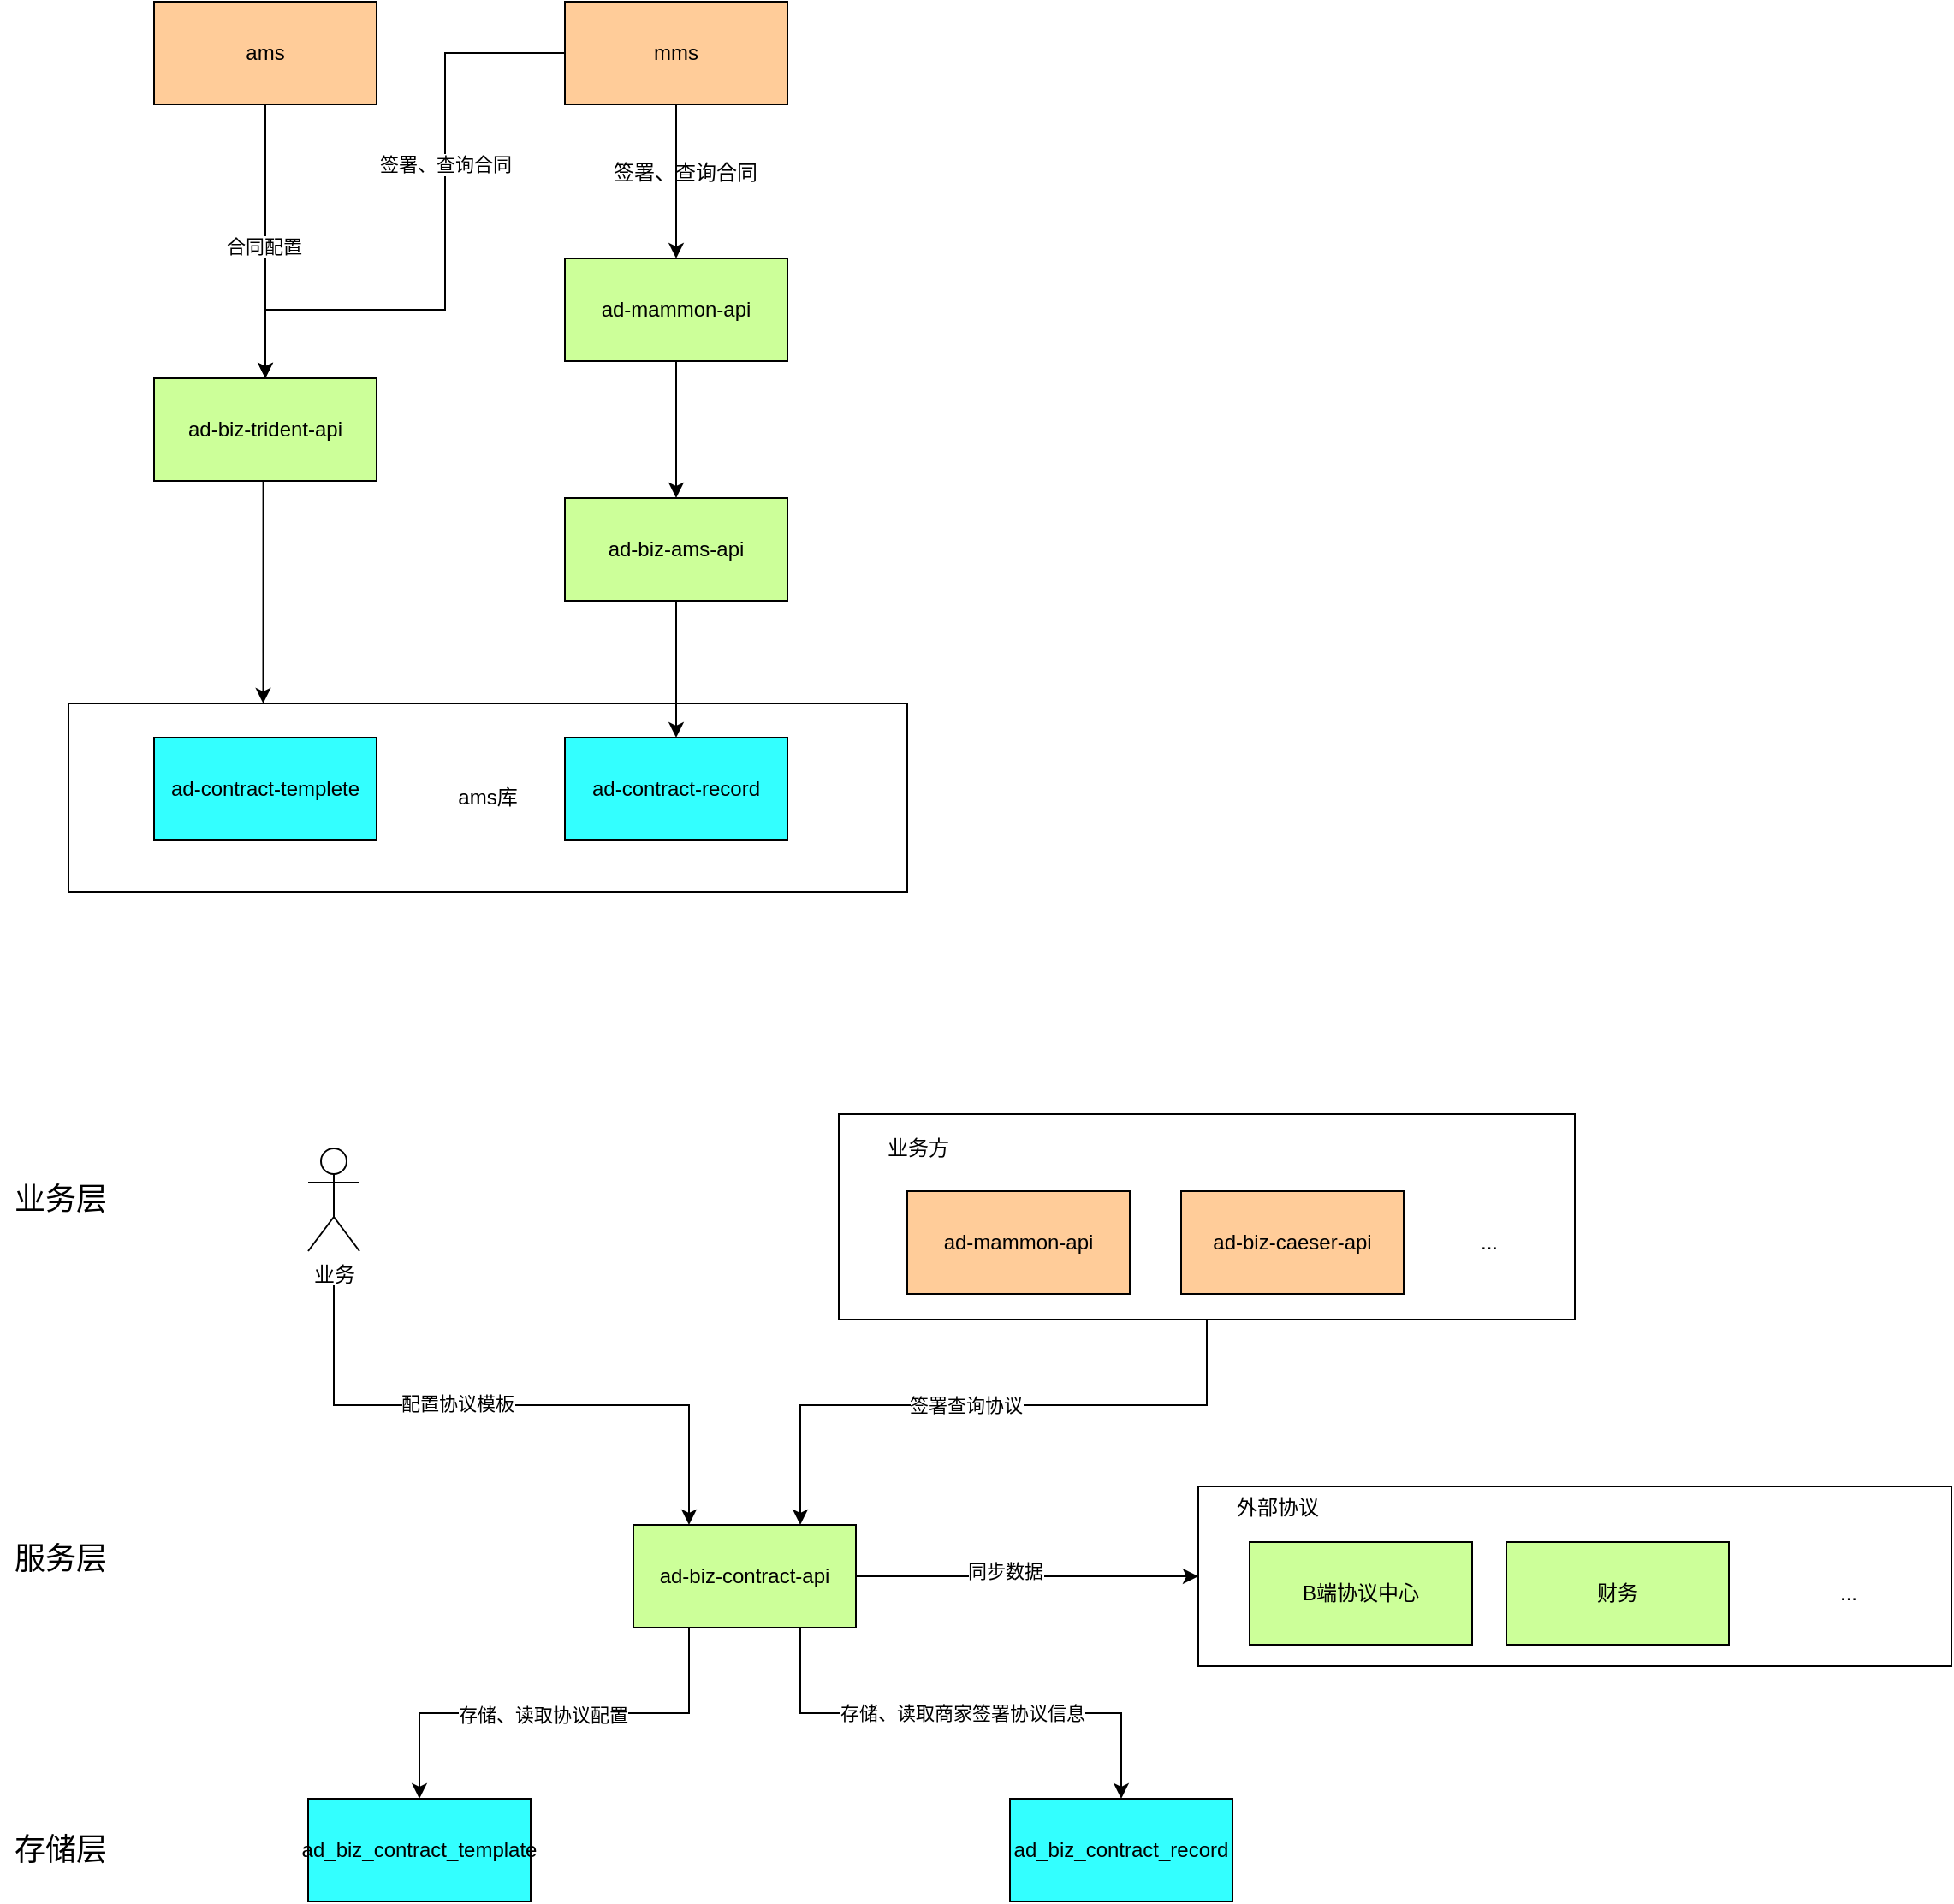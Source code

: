 <mxfile version="14.6.0" type="github">
  <diagram id="4VJl39eJ_0qbuoJLty5a" name="Page-1">
    <mxGraphModel dx="1426" dy="691" grid="1" gridSize="10" guides="1" tooltips="1" connect="1" arrows="1" fold="1" page="1" pageScale="1" pageWidth="827" pageHeight="1169" math="0" shadow="0">
      <root>
        <mxCell id="0" />
        <mxCell id="1" parent="0" />
        <mxCell id="P83g3fuwrq8li2oi7rHu-8" value="ams库" style="rounded=0;whiteSpace=wrap;html=1;" parent="1" vertex="1">
          <mxGeometry x="100" y="500" width="490" height="110" as="geometry" />
        </mxCell>
        <mxCell id="P83g3fuwrq8li2oi7rHu-25" style="edgeStyle=orthogonalEdgeStyle;rounded=0;orthogonalLoop=1;jettySize=auto;html=1;exitX=0.5;exitY=1;exitDx=0;exitDy=0;entryX=0.5;entryY=0;entryDx=0;entryDy=0;" parent="1" source="P83g3fuwrq8li2oi7rHu-1" target="P83g3fuwrq8li2oi7rHu-2" edge="1">
          <mxGeometry relative="1" as="geometry" />
        </mxCell>
        <mxCell id="P83g3fuwrq8li2oi7rHu-1" value="ad-mammon-api" style="rounded=0;whiteSpace=wrap;html=1;fillColor=#CCFF99;" parent="1" vertex="1">
          <mxGeometry x="390" y="240" width="130" height="60" as="geometry" />
        </mxCell>
        <mxCell id="P83g3fuwrq8li2oi7rHu-7" value="" style="edgeStyle=orthogonalEdgeStyle;rounded=0;orthogonalLoop=1;jettySize=auto;html=1;" parent="1" source="P83g3fuwrq8li2oi7rHu-2" target="P83g3fuwrq8li2oi7rHu-6" edge="1">
          <mxGeometry relative="1" as="geometry" />
        </mxCell>
        <mxCell id="P83g3fuwrq8li2oi7rHu-2" value="ad-biz-ams-api" style="rounded=0;whiteSpace=wrap;html=1;fillColor=#CCFF99;" parent="1" vertex="1">
          <mxGeometry x="390" y="380" width="130" height="60" as="geometry" />
        </mxCell>
        <mxCell id="P83g3fuwrq8li2oi7rHu-6" value="ad-contract-record" style="rounded=0;whiteSpace=wrap;html=1;fillColor=#33FFFF;" parent="1" vertex="1">
          <mxGeometry x="390" y="520" width="130" height="60" as="geometry" />
        </mxCell>
        <mxCell id="P83g3fuwrq8li2oi7rHu-10" value="ad-contract-templete" style="rounded=0;whiteSpace=wrap;html=1;fillColor=#33FFFF;" parent="1" vertex="1">
          <mxGeometry x="150" y="520" width="130" height="60" as="geometry" />
        </mxCell>
        <mxCell id="P83g3fuwrq8li2oi7rHu-23" value="" style="edgeStyle=orthogonalEdgeStyle;rounded=0;orthogonalLoop=1;jettySize=auto;html=1;entryX=0.25;entryY=0;entryDx=0;entryDy=0;" parent="1" edge="1">
          <mxGeometry relative="1" as="geometry">
            <mxPoint x="216.25" y="370" as="sourcePoint" />
            <mxPoint x="213.75" y="500" as="targetPoint" />
            <Array as="points">
              <mxPoint x="214.25" y="370" />
            </Array>
          </mxGeometry>
        </mxCell>
        <mxCell id="P83g3fuwrq8li2oi7rHu-12" value="ad-biz-trident-api" style="rounded=0;whiteSpace=wrap;html=1;fillColor=#CCFF99;" parent="1" vertex="1">
          <mxGeometry x="150" y="310" width="130" height="60" as="geometry" />
        </mxCell>
        <mxCell id="P83g3fuwrq8li2oi7rHu-16" style="edgeStyle=orthogonalEdgeStyle;rounded=0;orthogonalLoop=1;jettySize=auto;html=1;exitX=0.5;exitY=1;exitDx=0;exitDy=0;" parent="1" source="P83g3fuwrq8li2oi7rHu-15" target="P83g3fuwrq8li2oi7rHu-1" edge="1">
          <mxGeometry relative="1" as="geometry">
            <mxPoint x="270" y="300" as="sourcePoint" />
          </mxGeometry>
        </mxCell>
        <mxCell id="P83g3fuwrq8li2oi7rHu-17" value="签署、查询合同" style="edgeStyle=orthogonalEdgeStyle;rounded=0;orthogonalLoop=1;jettySize=auto;html=1;exitX=0.5;exitY=1;exitDx=0;exitDy=0;" parent="1" source="P83g3fuwrq8li2oi7rHu-15" target="P83g3fuwrq8li2oi7rHu-12" edge="1">
          <mxGeometry relative="1" as="geometry">
            <Array as="points">
              <mxPoint x="455" y="120" />
              <mxPoint x="320" y="120" />
              <mxPoint x="320" y="270" />
              <mxPoint x="215" y="270" />
            </Array>
          </mxGeometry>
        </mxCell>
        <mxCell id="P83g3fuwrq8li2oi7rHu-15" value="mms" style="rounded=0;whiteSpace=wrap;html=1;fillColor=#FFCC99;" parent="1" vertex="1">
          <mxGeometry x="390" y="90" width="130" height="60" as="geometry" />
        </mxCell>
        <mxCell id="P83g3fuwrq8li2oi7rHu-19" style="edgeStyle=orthogonalEdgeStyle;rounded=0;orthogonalLoop=1;jettySize=auto;html=1;exitX=0.5;exitY=1;exitDx=0;exitDy=0;entryX=0.5;entryY=0;entryDx=0;entryDy=0;" parent="1" source="P83g3fuwrq8li2oi7rHu-18" target="P83g3fuwrq8li2oi7rHu-12" edge="1">
          <mxGeometry relative="1" as="geometry" />
        </mxCell>
        <mxCell id="P83g3fuwrq8li2oi7rHu-24" value="合同配置" style="edgeLabel;html=1;align=center;verticalAlign=middle;resizable=0;points=[];" parent="P83g3fuwrq8li2oi7rHu-19" vertex="1" connectable="0">
          <mxGeometry x="0.037" y="-1" relative="1" as="geometry">
            <mxPoint as="offset" />
          </mxGeometry>
        </mxCell>
        <mxCell id="P83g3fuwrq8li2oi7rHu-18" value="ams" style="rounded=0;whiteSpace=wrap;html=1;fillColor=#FFCC99;" parent="1" vertex="1">
          <mxGeometry x="150" y="90" width="130" height="60" as="geometry" />
        </mxCell>
        <mxCell id="P83g3fuwrq8li2oi7rHu-26" value="签署、查询合同" style="text;html=1;align=center;verticalAlign=middle;resizable=0;points=[];autosize=1;" parent="1" vertex="1">
          <mxGeometry x="410" y="180" width="100" height="20" as="geometry" />
        </mxCell>
        <mxCell id="d3kjSuax9LrQZjBUcqNV-2" value="ad_biz_contract_template" style="rounded=0;whiteSpace=wrap;html=1;fillColor=#33FFFF;" parent="1" vertex="1">
          <mxGeometry x="240" y="1140" width="130" height="60" as="geometry" />
        </mxCell>
        <mxCell id="d3kjSuax9LrQZjBUcqNV-3" value="ad_biz_contract_record" style="rounded=0;whiteSpace=wrap;html=1;fillColor=#33FFFF;" parent="1" vertex="1">
          <mxGeometry x="650" y="1140" width="130" height="60" as="geometry" />
        </mxCell>
        <mxCell id="d3kjSuax9LrQZjBUcqNV-5" value="&lt;font style=&quot;font-size: 18px&quot;&gt;存储层&lt;/font&gt;" style="text;html=1;align=center;verticalAlign=middle;resizable=0;points=[];autosize=1;strokeColor=none;" parent="1" vertex="1">
          <mxGeometry x="60" y="1160" width="70" height="20" as="geometry" />
        </mxCell>
        <mxCell id="d3kjSuax9LrQZjBUcqNV-19" style="edgeStyle=orthogonalEdgeStyle;rounded=0;orthogonalLoop=1;jettySize=auto;html=1;exitX=0.25;exitY=1;exitDx=0;exitDy=0;entryX=0.5;entryY=0;entryDx=0;entryDy=0;" parent="1" source="d3kjSuax9LrQZjBUcqNV-6" target="d3kjSuax9LrQZjBUcqNV-2" edge="1">
          <mxGeometry relative="1" as="geometry" />
        </mxCell>
        <mxCell id="d3kjSuax9LrQZjBUcqNV-29" value="存储、读取协议配置" style="edgeLabel;html=1;align=center;verticalAlign=middle;resizable=0;points=[];" parent="d3kjSuax9LrQZjBUcqNV-19" vertex="1" connectable="0">
          <mxGeometry x="0.052" y="1" relative="1" as="geometry">
            <mxPoint as="offset" />
          </mxGeometry>
        </mxCell>
        <mxCell id="d3kjSuax9LrQZjBUcqNV-23" value="" style="edgeStyle=orthogonalEdgeStyle;rounded=0;orthogonalLoop=1;jettySize=auto;html=1;entryX=0;entryY=0.5;entryDx=0;entryDy=0;" parent="1" source="d3kjSuax9LrQZjBUcqNV-6" target="sv72AQcr1GjBHG_Lcp-G-1" edge="1">
          <mxGeometry relative="1" as="geometry">
            <mxPoint x="840" y="1010" as="targetPoint" />
          </mxGeometry>
        </mxCell>
        <mxCell id="sv72AQcr1GjBHG_Lcp-G-5" value="同步数据" style="edgeLabel;html=1;align=center;verticalAlign=middle;resizable=0;points=[];" vertex="1" connectable="0" parent="d3kjSuax9LrQZjBUcqNV-23">
          <mxGeometry x="-0.133" y="3" relative="1" as="geometry">
            <mxPoint as="offset" />
          </mxGeometry>
        </mxCell>
        <mxCell id="d3kjSuax9LrQZjBUcqNV-28" value="存储、读取商家签署协议信息" style="edgeStyle=orthogonalEdgeStyle;rounded=0;orthogonalLoop=1;jettySize=auto;html=1;exitX=0.75;exitY=1;exitDx=0;exitDy=0;" parent="1" source="d3kjSuax9LrQZjBUcqNV-6" target="d3kjSuax9LrQZjBUcqNV-3" edge="1">
          <mxGeometry relative="1" as="geometry" />
        </mxCell>
        <mxCell id="d3kjSuax9LrQZjBUcqNV-6" value="ad-biz-contract-api" style="rounded=0;whiteSpace=wrap;html=1;fillColor=#CCFF99;" parent="1" vertex="1">
          <mxGeometry x="430" y="980" width="130" height="60" as="geometry" />
        </mxCell>
        <mxCell id="d3kjSuax9LrQZjBUcqNV-7" value="&lt;font style=&quot;font-size: 18px&quot;&gt;服务层&lt;/font&gt;" style="text;html=1;align=center;verticalAlign=middle;resizable=0;points=[];autosize=1;strokeColor=none;" parent="1" vertex="1">
          <mxGeometry x="60" y="990" width="70" height="20" as="geometry" />
        </mxCell>
        <mxCell id="d3kjSuax9LrQZjBUcqNV-8" value="&lt;font style=&quot;font-size: 18px&quot;&gt;业务层&lt;/font&gt;" style="text;html=1;align=center;verticalAlign=middle;resizable=0;points=[];autosize=1;strokeColor=none;" parent="1" vertex="1">
          <mxGeometry x="60" y="780" width="70" height="20" as="geometry" />
        </mxCell>
        <mxCell id="d3kjSuax9LrQZjBUcqNV-15" style="edgeStyle=orthogonalEdgeStyle;rounded=0;orthogonalLoop=1;jettySize=auto;html=1;entryX=0.25;entryY=0;entryDx=0;entryDy=0;" parent="1" target="d3kjSuax9LrQZjBUcqNV-6" edge="1">
          <mxGeometry relative="1" as="geometry">
            <mxPoint x="255" y="840" as="sourcePoint" />
            <Array as="points">
              <mxPoint x="255" y="910" />
              <mxPoint x="463" y="910" />
            </Array>
          </mxGeometry>
        </mxCell>
        <mxCell id="d3kjSuax9LrQZjBUcqNV-17" value="配置协议模板" style="edgeLabel;html=1;align=center;verticalAlign=middle;resizable=0;points=[];" parent="d3kjSuax9LrQZjBUcqNV-15" vertex="1" connectable="0">
          <mxGeometry x="-0.183" y="1" relative="1" as="geometry">
            <mxPoint as="offset" />
          </mxGeometry>
        </mxCell>
        <mxCell id="d3kjSuax9LrQZjBUcqNV-9" value="业务" style="shape=umlActor;verticalLabelPosition=bottom;verticalAlign=top;html=1;outlineConnect=0;" parent="1" vertex="1">
          <mxGeometry x="240" y="760" width="30" height="60" as="geometry" />
        </mxCell>
        <mxCell id="d3kjSuax9LrQZjBUcqNV-16" style="edgeStyle=orthogonalEdgeStyle;rounded=0;orthogonalLoop=1;jettySize=auto;html=1;exitX=0.5;exitY=1;exitDx=0;exitDy=0;entryX=0.75;entryY=0;entryDx=0;entryDy=0;" parent="1" source="d3kjSuax9LrQZjBUcqNV-10" target="d3kjSuax9LrQZjBUcqNV-6" edge="1">
          <mxGeometry relative="1" as="geometry">
            <Array as="points">
              <mxPoint x="765" y="910" />
              <mxPoint x="528" y="910" />
            </Array>
          </mxGeometry>
        </mxCell>
        <mxCell id="d3kjSuax9LrQZjBUcqNV-18" value="签署查询协议" style="edgeLabel;html=1;align=center;verticalAlign=middle;resizable=0;points=[];" parent="d3kjSuax9LrQZjBUcqNV-16" vertex="1" connectable="0">
          <mxGeometry x="0.069" y="3" relative="1" as="geometry">
            <mxPoint y="-3" as="offset" />
          </mxGeometry>
        </mxCell>
        <mxCell id="d3kjSuax9LrQZjBUcqNV-10" value="" style="rounded=0;whiteSpace=wrap;html=1;" parent="1" vertex="1">
          <mxGeometry x="550" y="740" width="430" height="120" as="geometry" />
        </mxCell>
        <mxCell id="d3kjSuax9LrQZjBUcqNV-11" value="ad-mammon-api" style="rounded=0;whiteSpace=wrap;html=1;fillColor=#FFCC99;" parent="1" vertex="1">
          <mxGeometry x="590" y="785" width="130" height="60" as="geometry" />
        </mxCell>
        <mxCell id="d3kjSuax9LrQZjBUcqNV-12" value="ad-biz-caeser-api" style="rounded=0;whiteSpace=wrap;html=1;fillColor=#FFCC99;" parent="1" vertex="1">
          <mxGeometry x="750" y="785" width="130" height="60" as="geometry" />
        </mxCell>
        <mxCell id="d3kjSuax9LrQZjBUcqNV-13" value="..." style="text;html=1;strokeColor=none;fillColor=none;align=center;verticalAlign=middle;whiteSpace=wrap;rounded=0;" parent="1" vertex="1">
          <mxGeometry x="910" y="805" width="40" height="20" as="geometry" />
        </mxCell>
        <mxCell id="sv72AQcr1GjBHG_Lcp-G-1" value="" style="rounded=0;whiteSpace=wrap;html=1;" vertex="1" parent="1">
          <mxGeometry x="760" y="957.5" width="440" height="105" as="geometry" />
        </mxCell>
        <mxCell id="sv72AQcr1GjBHG_Lcp-G-2" value="B端协议中心&lt;span style=&quot;color: rgba(0 , 0 , 0 , 0) ; font-family: monospace ; font-size: 0px&quot;&gt;%3CmxGraphModel%3E%3Croot%3E%3CmxCell%20id%3D%220%22%2F%3E%3CmxCell%20id%3D%221%22%20parent%3D%220%22%2F%3E%3CmxCell%20id%3D%222%22%20value%3D%22ad-biz-contract-api%22%20style%3D%22rounded%3D0%3BwhiteSpace%3Dwrap%3Bhtml%3D1%3BfillColor%3D%23CCFF99%3B%22%20vertex%3D%221%22%20parent%3D%221%22%3E%3CmxGeometry%20x%3D%22430%22%20y%3D%22980%22%20width%3D%22130%22%20height%3D%2260%22%20as%3D%22geometry%22%2F%3E%3C%2FmxCell%3E%3C%2Froot%3E%3C%2FmxGraphModel%3E&lt;/span&gt;" style="rounded=0;whiteSpace=wrap;html=1;fillColor=#CCFF99;" vertex="1" parent="1">
          <mxGeometry x="790" y="990" width="130" height="60" as="geometry" />
        </mxCell>
        <mxCell id="sv72AQcr1GjBHG_Lcp-G-3" value="财务" style="rounded=0;whiteSpace=wrap;html=1;fillColor=#CCFF99;" vertex="1" parent="1">
          <mxGeometry x="940" y="990" width="130" height="60" as="geometry" />
        </mxCell>
        <mxCell id="sv72AQcr1GjBHG_Lcp-G-4" value="..." style="text;html=1;strokeColor=none;fillColor=none;align=center;verticalAlign=middle;whiteSpace=wrap;rounded=0;" vertex="1" parent="1">
          <mxGeometry x="1120" y="1010" width="40" height="20" as="geometry" />
        </mxCell>
        <mxCell id="sv72AQcr1GjBHG_Lcp-G-8" value="外部协议" style="text;html=1;strokeColor=none;fillColor=none;align=center;verticalAlign=middle;whiteSpace=wrap;rounded=0;" vertex="1" parent="1">
          <mxGeometry x="770" y="960" width="73" height="20" as="geometry" />
        </mxCell>
        <mxCell id="sv72AQcr1GjBHG_Lcp-G-9" value="业务方" style="text;html=1;strokeColor=none;fillColor=none;align=center;verticalAlign=middle;whiteSpace=wrap;rounded=0;" vertex="1" parent="1">
          <mxGeometry x="560" y="750" width="73" height="20" as="geometry" />
        </mxCell>
      </root>
    </mxGraphModel>
  </diagram>
</mxfile>
